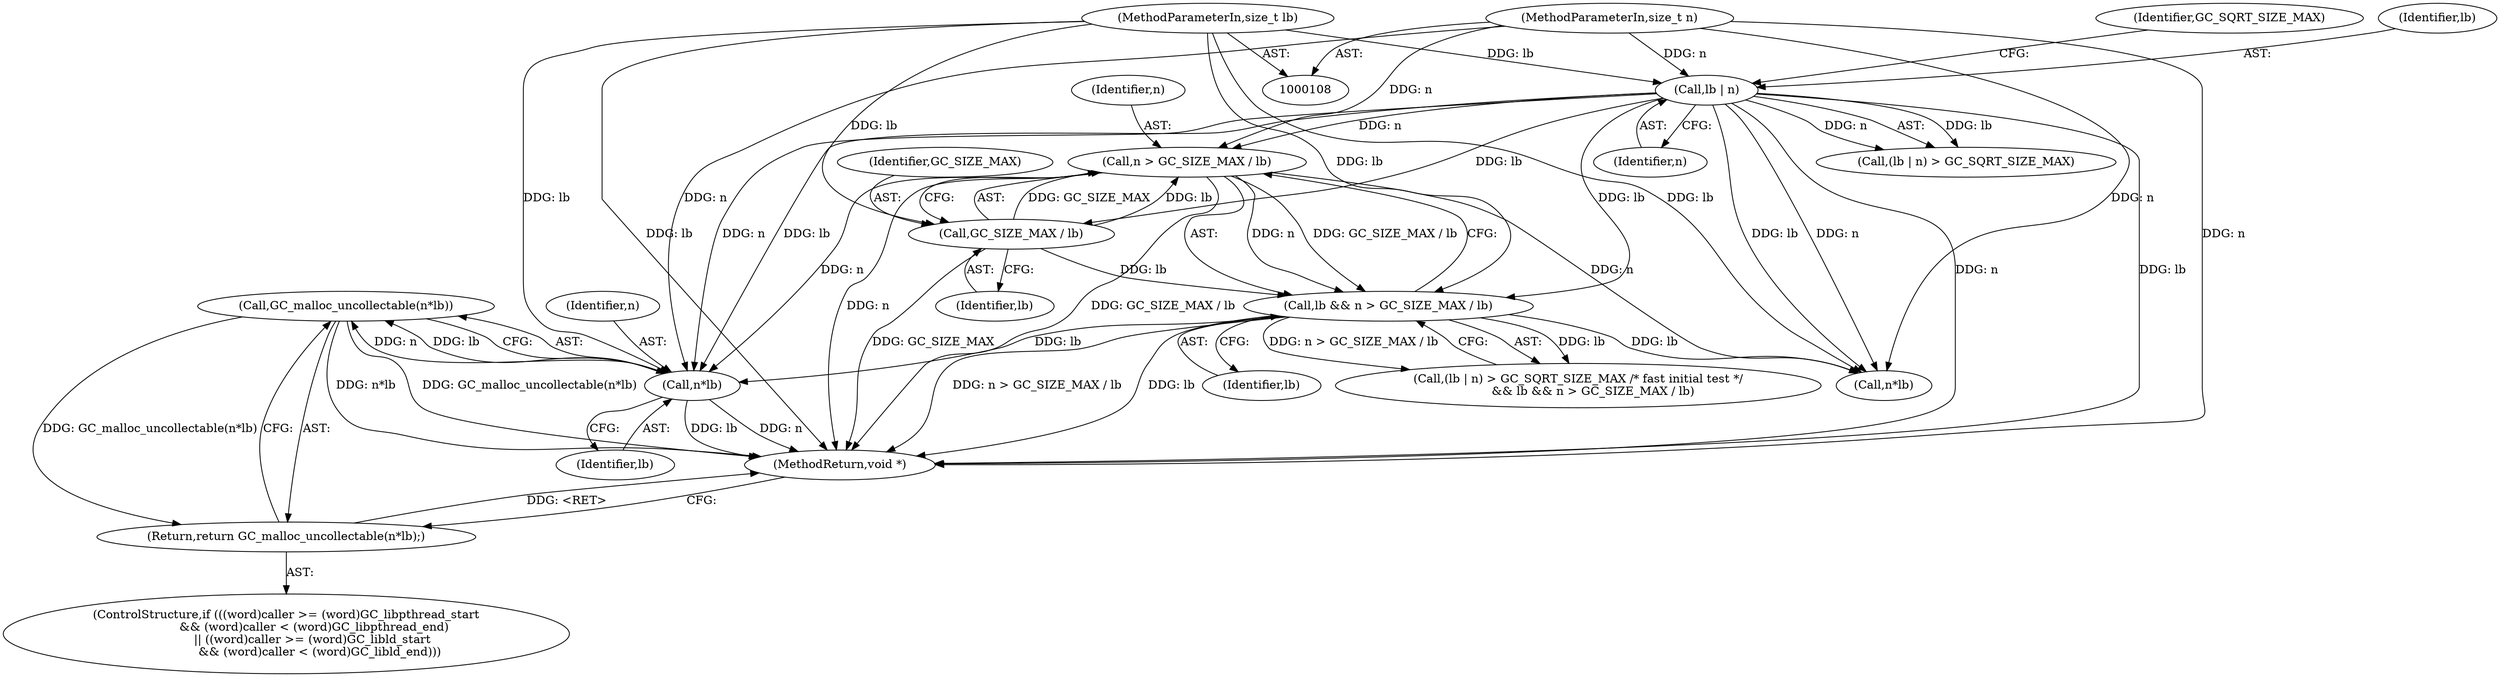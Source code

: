 digraph "0_bdwgc_83231d0ab5ed60015797c3d1ad9056295ac3b2bb@API" {
"1000183" [label="(Call,GC_malloc_uncollectable(n*lb))"];
"1000184" [label="(Call,n*lb)"];
"1000115" [label="(Call,lb | n)"];
"1000110" [label="(MethodParameterIn,size_t lb)"];
"1000109" [label="(MethodParameterIn,size_t n)"];
"1000121" [label="(Call,n > GC_SIZE_MAX / lb)"];
"1000123" [label="(Call,GC_SIZE_MAX / lb)"];
"1000119" [label="(Call,lb && n > GC_SIZE_MAX / lb)"];
"1000182" [label="(Return,return GC_malloc_uncollectable(n*lb);)"];
"1000109" [label="(MethodParameterIn,size_t n)"];
"1000194" [label="(MethodReturn,void *)"];
"1000115" [label="(Call,lb | n)"];
"1000186" [label="(Identifier,lb)"];
"1000116" [label="(Identifier,lb)"];
"1000114" [label="(Call,(lb | n) > GC_SQRT_SIZE_MAX)"];
"1000110" [label="(MethodParameterIn,size_t lb)"];
"1000118" [label="(Identifier,GC_SQRT_SIZE_MAX)"];
"1000113" [label="(Call,(lb | n) > GC_SQRT_SIZE_MAX /* fast initial test */\n        && lb && n > GC_SIZE_MAX / lb)"];
"1000121" [label="(Call,n > GC_SIZE_MAX / lb)"];
"1000119" [label="(Call,lb && n > GC_SIZE_MAX / lb)"];
"1000123" [label="(Call,GC_SIZE_MAX / lb)"];
"1000184" [label="(Call,n*lb)"];
"1000122" [label="(Identifier,n)"];
"1000182" [label="(Return,return GC_malloc_uncollectable(n*lb);)"];
"1000120" [label="(Identifier,lb)"];
"1000117" [label="(Identifier,n)"];
"1000125" [label="(Identifier,lb)"];
"1000124" [label="(Identifier,GC_SIZE_MAX)"];
"1000185" [label="(Identifier,n)"];
"1000183" [label="(Call,GC_malloc_uncollectable(n*lb))"];
"1000150" [label="(ControlStructure,if (((word)caller >= (word)GC_libpthread_start\n               && (word)caller < (word)GC_libpthread_end)\n              || ((word)caller >= (word)GC_libld_start\n                  && (word)caller < (word)GC_libld_end)))"];
"1000191" [label="(Call,n*lb)"];
"1000183" -> "1000182"  [label="AST: "];
"1000183" -> "1000184"  [label="CFG: "];
"1000184" -> "1000183"  [label="AST: "];
"1000182" -> "1000183"  [label="CFG: "];
"1000183" -> "1000194"  [label="DDG: n*lb"];
"1000183" -> "1000194"  [label="DDG: GC_malloc_uncollectable(n*lb)"];
"1000183" -> "1000182"  [label="DDG: GC_malloc_uncollectable(n*lb)"];
"1000184" -> "1000183"  [label="DDG: n"];
"1000184" -> "1000183"  [label="DDG: lb"];
"1000184" -> "1000186"  [label="CFG: "];
"1000185" -> "1000184"  [label="AST: "];
"1000186" -> "1000184"  [label="AST: "];
"1000184" -> "1000194"  [label="DDG: n"];
"1000184" -> "1000194"  [label="DDG: lb"];
"1000115" -> "1000184"  [label="DDG: n"];
"1000115" -> "1000184"  [label="DDG: lb"];
"1000121" -> "1000184"  [label="DDG: n"];
"1000109" -> "1000184"  [label="DDG: n"];
"1000119" -> "1000184"  [label="DDG: lb"];
"1000110" -> "1000184"  [label="DDG: lb"];
"1000115" -> "1000114"  [label="AST: "];
"1000115" -> "1000117"  [label="CFG: "];
"1000116" -> "1000115"  [label="AST: "];
"1000117" -> "1000115"  [label="AST: "];
"1000118" -> "1000115"  [label="CFG: "];
"1000115" -> "1000194"  [label="DDG: n"];
"1000115" -> "1000194"  [label="DDG: lb"];
"1000115" -> "1000114"  [label="DDG: lb"];
"1000115" -> "1000114"  [label="DDG: n"];
"1000110" -> "1000115"  [label="DDG: lb"];
"1000109" -> "1000115"  [label="DDG: n"];
"1000115" -> "1000119"  [label="DDG: lb"];
"1000115" -> "1000121"  [label="DDG: n"];
"1000115" -> "1000123"  [label="DDG: lb"];
"1000115" -> "1000191"  [label="DDG: n"];
"1000115" -> "1000191"  [label="DDG: lb"];
"1000110" -> "1000108"  [label="AST: "];
"1000110" -> "1000194"  [label="DDG: lb"];
"1000110" -> "1000119"  [label="DDG: lb"];
"1000110" -> "1000123"  [label="DDG: lb"];
"1000110" -> "1000191"  [label="DDG: lb"];
"1000109" -> "1000108"  [label="AST: "];
"1000109" -> "1000194"  [label="DDG: n"];
"1000109" -> "1000121"  [label="DDG: n"];
"1000109" -> "1000191"  [label="DDG: n"];
"1000121" -> "1000119"  [label="AST: "];
"1000121" -> "1000123"  [label="CFG: "];
"1000122" -> "1000121"  [label="AST: "];
"1000123" -> "1000121"  [label="AST: "];
"1000119" -> "1000121"  [label="CFG: "];
"1000121" -> "1000194"  [label="DDG: GC_SIZE_MAX / lb"];
"1000121" -> "1000194"  [label="DDG: n"];
"1000121" -> "1000119"  [label="DDG: n"];
"1000121" -> "1000119"  [label="DDG: GC_SIZE_MAX / lb"];
"1000123" -> "1000121"  [label="DDG: GC_SIZE_MAX"];
"1000123" -> "1000121"  [label="DDG: lb"];
"1000121" -> "1000191"  [label="DDG: n"];
"1000123" -> "1000125"  [label="CFG: "];
"1000124" -> "1000123"  [label="AST: "];
"1000125" -> "1000123"  [label="AST: "];
"1000123" -> "1000194"  [label="DDG: GC_SIZE_MAX"];
"1000123" -> "1000119"  [label="DDG: lb"];
"1000119" -> "1000113"  [label="AST: "];
"1000119" -> "1000120"  [label="CFG: "];
"1000120" -> "1000119"  [label="AST: "];
"1000113" -> "1000119"  [label="CFG: "];
"1000119" -> "1000194"  [label="DDG: n > GC_SIZE_MAX / lb"];
"1000119" -> "1000194"  [label="DDG: lb"];
"1000119" -> "1000113"  [label="DDG: lb"];
"1000119" -> "1000113"  [label="DDG: n > GC_SIZE_MAX / lb"];
"1000119" -> "1000191"  [label="DDG: lb"];
"1000182" -> "1000150"  [label="AST: "];
"1000194" -> "1000182"  [label="CFG: "];
"1000182" -> "1000194"  [label="DDG: <RET>"];
}
